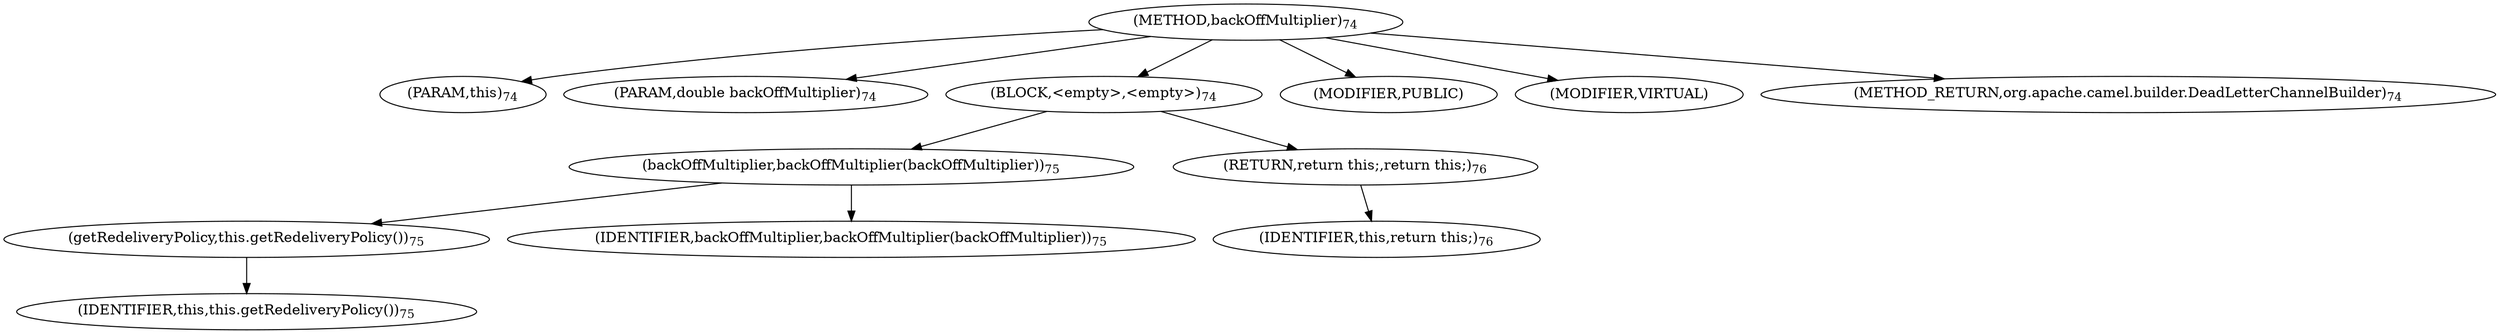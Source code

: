 digraph "backOffMultiplier" {  
"245" [label = <(METHOD,backOffMultiplier)<SUB>74</SUB>> ]
"20" [label = <(PARAM,this)<SUB>74</SUB>> ]
"246" [label = <(PARAM,double backOffMultiplier)<SUB>74</SUB>> ]
"247" [label = <(BLOCK,&lt;empty&gt;,&lt;empty&gt;)<SUB>74</SUB>> ]
"248" [label = <(backOffMultiplier,backOffMultiplier(backOffMultiplier))<SUB>75</SUB>> ]
"249" [label = <(getRedeliveryPolicy,this.getRedeliveryPolicy())<SUB>75</SUB>> ]
"19" [label = <(IDENTIFIER,this,this.getRedeliveryPolicy())<SUB>75</SUB>> ]
"250" [label = <(IDENTIFIER,backOffMultiplier,backOffMultiplier(backOffMultiplier))<SUB>75</SUB>> ]
"251" [label = <(RETURN,return this;,return this;)<SUB>76</SUB>> ]
"21" [label = <(IDENTIFIER,this,return this;)<SUB>76</SUB>> ]
"252" [label = <(MODIFIER,PUBLIC)> ]
"253" [label = <(MODIFIER,VIRTUAL)> ]
"254" [label = <(METHOD_RETURN,org.apache.camel.builder.DeadLetterChannelBuilder)<SUB>74</SUB>> ]
  "245" -> "20" 
  "245" -> "246" 
  "245" -> "247" 
  "245" -> "252" 
  "245" -> "253" 
  "245" -> "254" 
  "247" -> "248" 
  "247" -> "251" 
  "248" -> "249" 
  "248" -> "250" 
  "249" -> "19" 
  "251" -> "21" 
}
